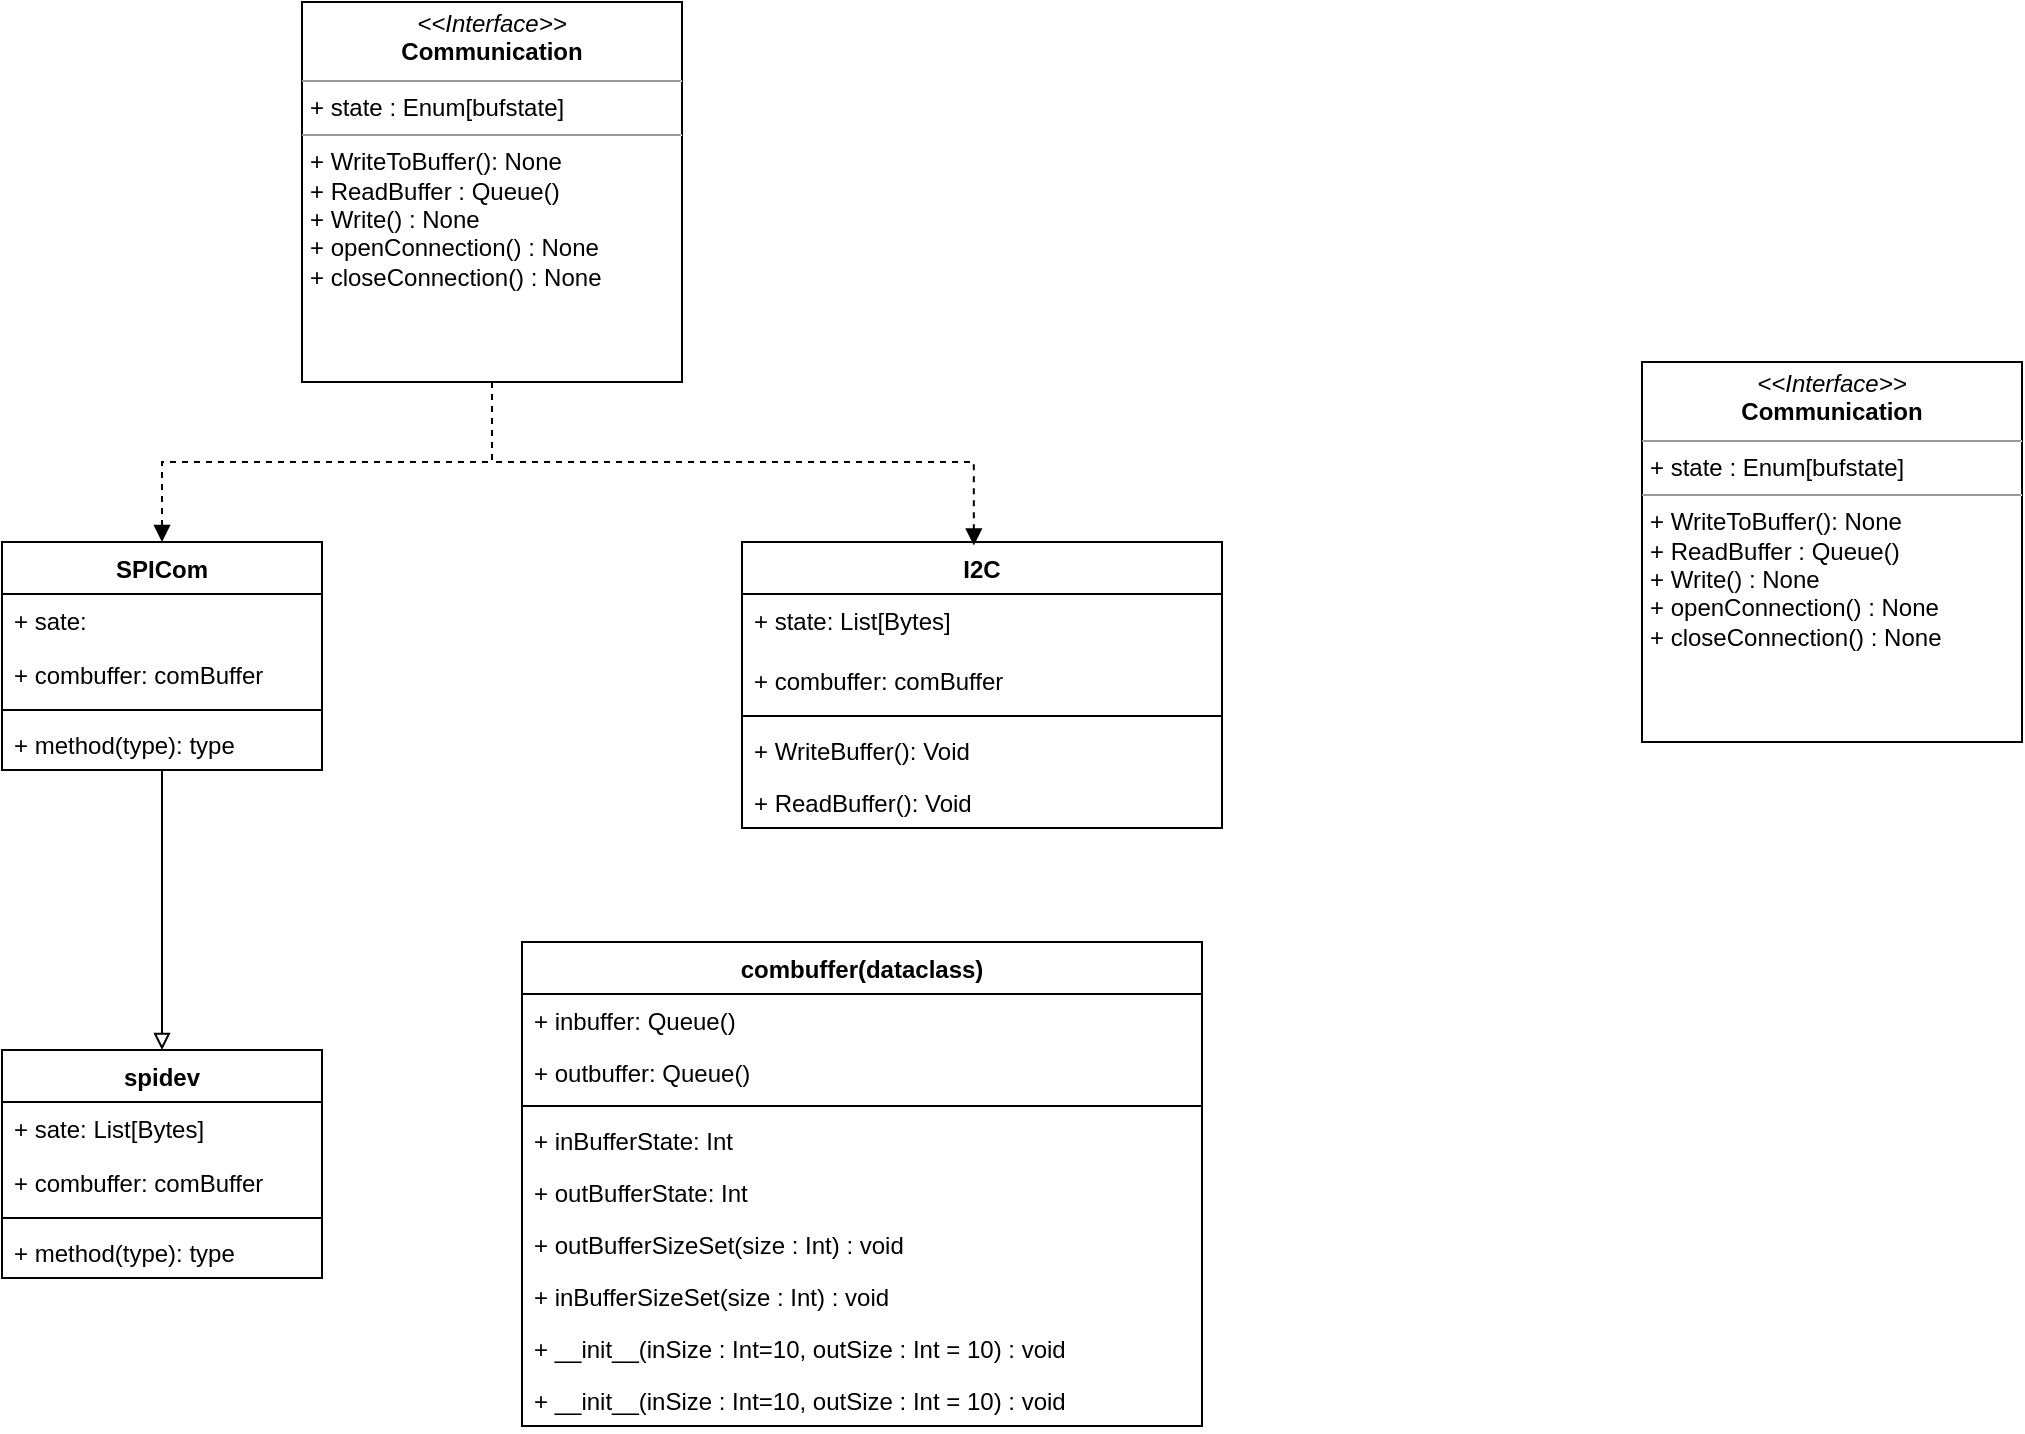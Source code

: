 <mxfile version="20.3.0" type="device"><diagram id="3LdnF00PXuUEDDStvHZR" name="Page-1"><mxGraphModel dx="1422" dy="857" grid="1" gridSize="10" guides="1" tooltips="1" connect="1" arrows="1" fold="1" page="1" pageScale="1" pageWidth="850" pageHeight="1100" math="0" shadow="0"><root><mxCell id="0"/><mxCell id="1" parent="0"/><mxCell id="mFT9B0e8UmV8P6yDkdcH-1" value="spidev" style="swimlane;fontStyle=1;align=center;verticalAlign=top;childLayout=stackLayout;horizontal=1;startSize=26;horizontalStack=0;resizeParent=1;resizeParentMax=0;resizeLast=0;collapsible=1;marginBottom=0;" parent="1" vertex="1"><mxGeometry x="200" y="874" width="160" height="114" as="geometry"/></mxCell><mxCell id="mFT9B0e8UmV8P6yDkdcH-19" value="+ sate: List[Bytes]" style="text;strokeColor=none;fillColor=none;align=left;verticalAlign=top;spacingLeft=4;spacingRight=4;overflow=hidden;rotatable=0;points=[[0,0.5],[1,0.5]];portConstraint=eastwest;" parent="mFT9B0e8UmV8P6yDkdcH-1" vertex="1"><mxGeometry y="26" width="160" height="27" as="geometry"/></mxCell><mxCell id="mFT9B0e8UmV8P6yDkdcH-38" value="+ combuffer: comBuffer" style="text;strokeColor=none;fillColor=none;align=left;verticalAlign=top;spacingLeft=4;spacingRight=4;overflow=hidden;rotatable=0;points=[[0,0.5],[1,0.5]];portConstraint=eastwest;" parent="mFT9B0e8UmV8P6yDkdcH-1" vertex="1"><mxGeometry y="53" width="160" height="27" as="geometry"/></mxCell><mxCell id="mFT9B0e8UmV8P6yDkdcH-3" value="" style="line;strokeWidth=1;fillColor=none;align=left;verticalAlign=middle;spacingTop=-1;spacingLeft=3;spacingRight=3;rotatable=0;labelPosition=right;points=[];portConstraint=eastwest;strokeColor=inherit;" parent="mFT9B0e8UmV8P6yDkdcH-1" vertex="1"><mxGeometry y="80" width="160" height="8" as="geometry"/></mxCell><mxCell id="mFT9B0e8UmV8P6yDkdcH-4" value="+ method(type): type" style="text;strokeColor=none;fillColor=none;align=left;verticalAlign=top;spacingLeft=4;spacingRight=4;overflow=hidden;rotatable=0;points=[[0,0.5],[1,0.5]];portConstraint=eastwest;" parent="mFT9B0e8UmV8P6yDkdcH-1" vertex="1"><mxGeometry y="88" width="160" height="26" as="geometry"/></mxCell><mxCell id="mFT9B0e8UmV8P6yDkdcH-5" value="I2C" style="swimlane;fontStyle=1;align=center;verticalAlign=top;childLayout=stackLayout;horizontal=1;startSize=26;horizontalStack=0;resizeParent=1;resizeParentMax=0;resizeLast=0;collapsible=1;marginBottom=0;" parent="1" vertex="1"><mxGeometry x="570" y="620" width="240" height="143" as="geometry"/></mxCell><mxCell id="mFT9B0e8UmV8P6yDkdcH-36" value="+ state: List[Bytes]" style="text;strokeColor=none;fillColor=none;align=left;verticalAlign=top;spacingLeft=4;spacingRight=4;overflow=hidden;rotatable=0;points=[[0,0.5],[1,0.5]];portConstraint=eastwest;" parent="mFT9B0e8UmV8P6yDkdcH-5" vertex="1"><mxGeometry y="26" width="240" height="30" as="geometry"/></mxCell><mxCell id="mFT9B0e8UmV8P6yDkdcH-41" value="+ combuffer: comBuffer" style="text;strokeColor=none;fillColor=none;align=left;verticalAlign=top;spacingLeft=4;spacingRight=4;overflow=hidden;rotatable=0;points=[[0,0.5],[1,0.5]];portConstraint=eastwest;" parent="mFT9B0e8UmV8P6yDkdcH-5" vertex="1"><mxGeometry y="56" width="240" height="27" as="geometry"/></mxCell><mxCell id="mFT9B0e8UmV8P6yDkdcH-7" value="" style="line;strokeWidth=1;fillColor=none;align=left;verticalAlign=middle;spacingTop=-1;spacingLeft=3;spacingRight=3;rotatable=0;labelPosition=right;points=[];portConstraint=eastwest;strokeColor=inherit;" parent="mFT9B0e8UmV8P6yDkdcH-5" vertex="1"><mxGeometry y="83" width="240" height="8" as="geometry"/></mxCell><mxCell id="mFT9B0e8UmV8P6yDkdcH-8" value="+ WriteBuffer(): Void" style="text;strokeColor=none;fillColor=none;align=left;verticalAlign=top;spacingLeft=4;spacingRight=4;overflow=hidden;rotatable=0;points=[[0,0.5],[1,0.5]];portConstraint=eastwest;" parent="mFT9B0e8UmV8P6yDkdcH-5" vertex="1"><mxGeometry y="91" width="240" height="26" as="geometry"/></mxCell><mxCell id="mFT9B0e8UmV8P6yDkdcH-42" value="+ ReadBuffer(): Void" style="text;strokeColor=none;fillColor=none;align=left;verticalAlign=top;spacingLeft=4;spacingRight=4;overflow=hidden;rotatable=0;points=[[0,0.5],[1,0.5]];portConstraint=eastwest;" parent="mFT9B0e8UmV8P6yDkdcH-5" vertex="1"><mxGeometry y="117" width="240" height="26" as="geometry"/></mxCell><mxCell id="ig2GctAc72eAxrVzFuZP-10" style="edgeStyle=orthogonalEdgeStyle;rounded=0;orthogonalLoop=1;jettySize=auto;html=1;exitX=0.5;exitY=1;exitDx=0;exitDy=0;entryX=0.5;entryY=0;entryDx=0;entryDy=0;endArrow=block;endFill=1;dashed=1;" parent="1" source="mFT9B0e8UmV8P6yDkdcH-22" target="ig2GctAc72eAxrVzFuZP-1" edge="1"><mxGeometry relative="1" as="geometry"/></mxCell><mxCell id="ig2GctAc72eAxrVzFuZP-11" style="edgeStyle=orthogonalEdgeStyle;rounded=0;orthogonalLoop=1;jettySize=auto;html=1;exitX=0.5;exitY=1;exitDx=0;exitDy=0;entryX=0.483;entryY=0.012;entryDx=0;entryDy=0;entryPerimeter=0;dashed=1;endArrow=block;endFill=1;" parent="1" source="mFT9B0e8UmV8P6yDkdcH-22" target="mFT9B0e8UmV8P6yDkdcH-5" edge="1"><mxGeometry relative="1" as="geometry"/></mxCell><mxCell id="mFT9B0e8UmV8P6yDkdcH-22" value="&lt;p style=&quot;margin:0px;margin-top:4px;text-align:center;&quot;&gt;&lt;i&gt;&amp;lt;&amp;lt;Interface&amp;gt;&amp;gt;&lt;/i&gt;&lt;br&gt;&lt;b&gt;Communication&lt;/b&gt;&lt;/p&gt;&lt;hr size=&quot;1&quot;&gt;&lt;p style=&quot;margin:0px;margin-left:4px;&quot;&gt;+ state : Enum[bufstate]&lt;br&gt;&lt;/p&gt;&lt;hr size=&quot;1&quot;&gt;&lt;p style=&quot;margin:0px;margin-left:4px;&quot;&gt;+ WriteToBuffer(): None&lt;br&gt;+ ReadBuffer : Queue()&lt;/p&gt;&lt;p style=&quot;margin:0px;margin-left:4px;&quot;&gt;+ Write() : None&lt;/p&gt;&lt;p style=&quot;margin:0px;margin-left:4px;&quot;&gt;+ openConnection() : None&lt;/p&gt;&lt;p style=&quot;margin:0px;margin-left:4px;&quot;&gt;+ closeConnection() : None&lt;/p&gt;&lt;p style=&quot;margin:0px;margin-left:4px;&quot;&gt;&lt;br&gt;&lt;/p&gt;&lt;p style=&quot;margin:0px;margin-left:4px;&quot;&gt;&lt;br&gt;&lt;/p&gt;&lt;p style=&quot;margin:0px;margin-left:4px;&quot;&gt;&lt;br&gt;&lt;/p&gt;&lt;p style=&quot;margin:0px;margin-left:4px;&quot;&gt;&lt;br&gt;&lt;/p&gt;" style="verticalAlign=top;align=left;overflow=fill;fontSize=12;fontFamily=Helvetica;html=1;" parent="1" vertex="1"><mxGeometry x="350" y="350" width="190" height="190" as="geometry"/></mxCell><mxCell id="mFT9B0e8UmV8P6yDkdcH-27" value="combuffer(dataclass)" style="swimlane;fontStyle=1;align=center;verticalAlign=top;childLayout=stackLayout;horizontal=1;startSize=26;horizontalStack=0;resizeParent=1;resizeParentMax=0;resizeLast=0;collapsible=1;marginBottom=0;" parent="1" vertex="1"><mxGeometry x="460" y="820" width="340" height="242" as="geometry"/></mxCell><mxCell id="mFT9B0e8UmV8P6yDkdcH-28" value="+ inbuffer: Queue()" style="text;strokeColor=none;fillColor=none;align=left;verticalAlign=top;spacingLeft=4;spacingRight=4;overflow=hidden;rotatable=0;points=[[0,0.5],[1,0.5]];portConstraint=eastwest;" parent="mFT9B0e8UmV8P6yDkdcH-27" vertex="1"><mxGeometry y="26" width="340" height="26" as="geometry"/></mxCell><mxCell id="mFT9B0e8UmV8P6yDkdcH-31" value="+ outbuffer: Queue()" style="text;strokeColor=none;fillColor=none;align=left;verticalAlign=top;spacingLeft=4;spacingRight=4;overflow=hidden;rotatable=0;points=[[0,0.5],[1,0.5]];portConstraint=eastwest;" parent="mFT9B0e8UmV8P6yDkdcH-27" vertex="1"><mxGeometry y="52" width="340" height="26" as="geometry"/></mxCell><mxCell id="mFT9B0e8UmV8P6yDkdcH-29" value="" style="line;strokeWidth=1;fillColor=none;align=left;verticalAlign=middle;spacingTop=-1;spacingLeft=3;spacingRight=3;rotatable=0;labelPosition=right;points=[];portConstraint=eastwest;strokeColor=inherit;" parent="mFT9B0e8UmV8P6yDkdcH-27" vertex="1"><mxGeometry y="78" width="340" height="8" as="geometry"/></mxCell><mxCell id="mFT9B0e8UmV8P6yDkdcH-30" value="+ inBufferState: Int" style="text;strokeColor=none;fillColor=none;align=left;verticalAlign=top;spacingLeft=4;spacingRight=4;overflow=hidden;rotatable=0;points=[[0,0.5],[1,0.5]];portConstraint=eastwest;" parent="mFT9B0e8UmV8P6yDkdcH-27" vertex="1"><mxGeometry y="86" width="340" height="26" as="geometry"/></mxCell><mxCell id="mFT9B0e8UmV8P6yDkdcH-32" value="+ outBufferState: Int" style="text;strokeColor=none;fillColor=none;align=left;verticalAlign=top;spacingLeft=4;spacingRight=4;overflow=hidden;rotatable=0;points=[[0,0.5],[1,0.5]];portConstraint=eastwest;" parent="mFT9B0e8UmV8P6yDkdcH-27" vertex="1"><mxGeometry y="112" width="340" height="26" as="geometry"/></mxCell><mxCell id="mFT9B0e8UmV8P6yDkdcH-33" value="+ outBufferSizeSet(size : Int) : void" style="text;strokeColor=none;fillColor=none;align=left;verticalAlign=top;spacingLeft=4;spacingRight=4;overflow=hidden;rotatable=0;points=[[0,0.5],[1,0.5]];portConstraint=eastwest;" parent="mFT9B0e8UmV8P6yDkdcH-27" vertex="1"><mxGeometry y="138" width="340" height="26" as="geometry"/></mxCell><mxCell id="mFT9B0e8UmV8P6yDkdcH-34" value="+ inBufferSizeSet(size : Int) : void" style="text;strokeColor=none;fillColor=none;align=left;verticalAlign=top;spacingLeft=4;spacingRight=4;overflow=hidden;rotatable=0;points=[[0,0.5],[1,0.5]];portConstraint=eastwest;" parent="mFT9B0e8UmV8P6yDkdcH-27" vertex="1"><mxGeometry y="164" width="340" height="26" as="geometry"/></mxCell><mxCell id="mFT9B0e8UmV8P6yDkdcH-35" value="+ __init__(inSize : Int=10, outSize : Int = 10) : void" style="text;strokeColor=none;fillColor=none;align=left;verticalAlign=top;spacingLeft=4;spacingRight=4;overflow=hidden;rotatable=0;points=[[0,0.5],[1,0.5]];portConstraint=eastwest;" parent="mFT9B0e8UmV8P6yDkdcH-27" vertex="1"><mxGeometry y="190" width="340" height="26" as="geometry"/></mxCell><mxCell id="mFT9B0e8UmV8P6yDkdcH-43" value="+ __init__(inSize : Int=10, outSize : Int = 10) : void" style="text;strokeColor=none;fillColor=none;align=left;verticalAlign=top;spacingLeft=4;spacingRight=4;overflow=hidden;rotatable=0;points=[[0,0.5],[1,0.5]];portConstraint=eastwest;" parent="mFT9B0e8UmV8P6yDkdcH-27" vertex="1"><mxGeometry y="216" width="340" height="26" as="geometry"/></mxCell><mxCell id="ig2GctAc72eAxrVzFuZP-9" style="edgeStyle=orthogonalEdgeStyle;rounded=0;orthogonalLoop=1;jettySize=auto;html=1;endArrow=block;endFill=0;" parent="1" source="ig2GctAc72eAxrVzFuZP-1" target="mFT9B0e8UmV8P6yDkdcH-1" edge="1"><mxGeometry relative="1" as="geometry"/></mxCell><mxCell id="ig2GctAc72eAxrVzFuZP-1" value="SPICom" style="swimlane;fontStyle=1;align=center;verticalAlign=top;childLayout=stackLayout;horizontal=1;startSize=26;horizontalStack=0;resizeParent=1;resizeParentMax=0;resizeLast=0;collapsible=1;marginBottom=0;" parent="1" vertex="1"><mxGeometry x="200" y="620" width="160" height="114" as="geometry"/></mxCell><mxCell id="ig2GctAc72eAxrVzFuZP-2" value="+ sate: " style="text;strokeColor=none;fillColor=none;align=left;verticalAlign=top;spacingLeft=4;spacingRight=4;overflow=hidden;rotatable=0;points=[[0,0.5],[1,0.5]];portConstraint=eastwest;" parent="ig2GctAc72eAxrVzFuZP-1" vertex="1"><mxGeometry y="26" width="160" height="27" as="geometry"/></mxCell><mxCell id="ig2GctAc72eAxrVzFuZP-3" value="+ combuffer: comBuffer" style="text;strokeColor=none;fillColor=none;align=left;verticalAlign=top;spacingLeft=4;spacingRight=4;overflow=hidden;rotatable=0;points=[[0,0.5],[1,0.5]];portConstraint=eastwest;" parent="ig2GctAc72eAxrVzFuZP-1" vertex="1"><mxGeometry y="53" width="160" height="27" as="geometry"/></mxCell><mxCell id="ig2GctAc72eAxrVzFuZP-4" value="" style="line;strokeWidth=1;fillColor=none;align=left;verticalAlign=middle;spacingTop=-1;spacingLeft=3;spacingRight=3;rotatable=0;labelPosition=right;points=[];portConstraint=eastwest;strokeColor=inherit;" parent="ig2GctAc72eAxrVzFuZP-1" vertex="1"><mxGeometry y="80" width="160" height="8" as="geometry"/></mxCell><mxCell id="ig2GctAc72eAxrVzFuZP-5" value="+ method(type): type" style="text;strokeColor=none;fillColor=none;align=left;verticalAlign=top;spacingLeft=4;spacingRight=4;overflow=hidden;rotatable=0;points=[[0,0.5],[1,0.5]];portConstraint=eastwest;" parent="ig2GctAc72eAxrVzFuZP-1" vertex="1"><mxGeometry y="88" width="160" height="26" as="geometry"/></mxCell><mxCell id="Y6cXyZIXSvIwCpc6RJKR-5" value="&lt;p style=&quot;margin:0px;margin-top:4px;text-align:center;&quot;&gt;&lt;i&gt;&amp;lt;&amp;lt;Interface&amp;gt;&amp;gt;&lt;/i&gt;&lt;br&gt;&lt;b&gt;Communication&lt;/b&gt;&lt;/p&gt;&lt;hr size=&quot;1&quot;&gt;&lt;p style=&quot;margin:0px;margin-left:4px;&quot;&gt;+ state : Enum[bufstate]&lt;br&gt;&lt;/p&gt;&lt;hr size=&quot;1&quot;&gt;&lt;p style=&quot;margin:0px;margin-left:4px;&quot;&gt;+ WriteToBuffer(): None&lt;br&gt;+ ReadBuffer : Queue()&lt;/p&gt;&lt;p style=&quot;margin:0px;margin-left:4px;&quot;&gt;+ Write() : None&lt;/p&gt;&lt;p style=&quot;margin:0px;margin-left:4px;&quot;&gt;+ openConnection() : None&lt;/p&gt;&lt;p style=&quot;margin:0px;margin-left:4px;&quot;&gt;+ closeConnection() : None&lt;/p&gt;&lt;p style=&quot;margin:0px;margin-left:4px;&quot;&gt;&lt;br&gt;&lt;/p&gt;&lt;p style=&quot;margin:0px;margin-left:4px;&quot;&gt;&lt;br&gt;&lt;/p&gt;&lt;p style=&quot;margin:0px;margin-left:4px;&quot;&gt;&lt;br&gt;&lt;/p&gt;&lt;p style=&quot;margin:0px;margin-left:4px;&quot;&gt;&lt;br&gt;&lt;/p&gt;" style="verticalAlign=top;align=left;overflow=fill;fontSize=12;fontFamily=Helvetica;html=1;" vertex="1" parent="1"><mxGeometry x="1020" y="530" width="190" height="190" as="geometry"/></mxCell></root></mxGraphModel></diagram></mxfile>